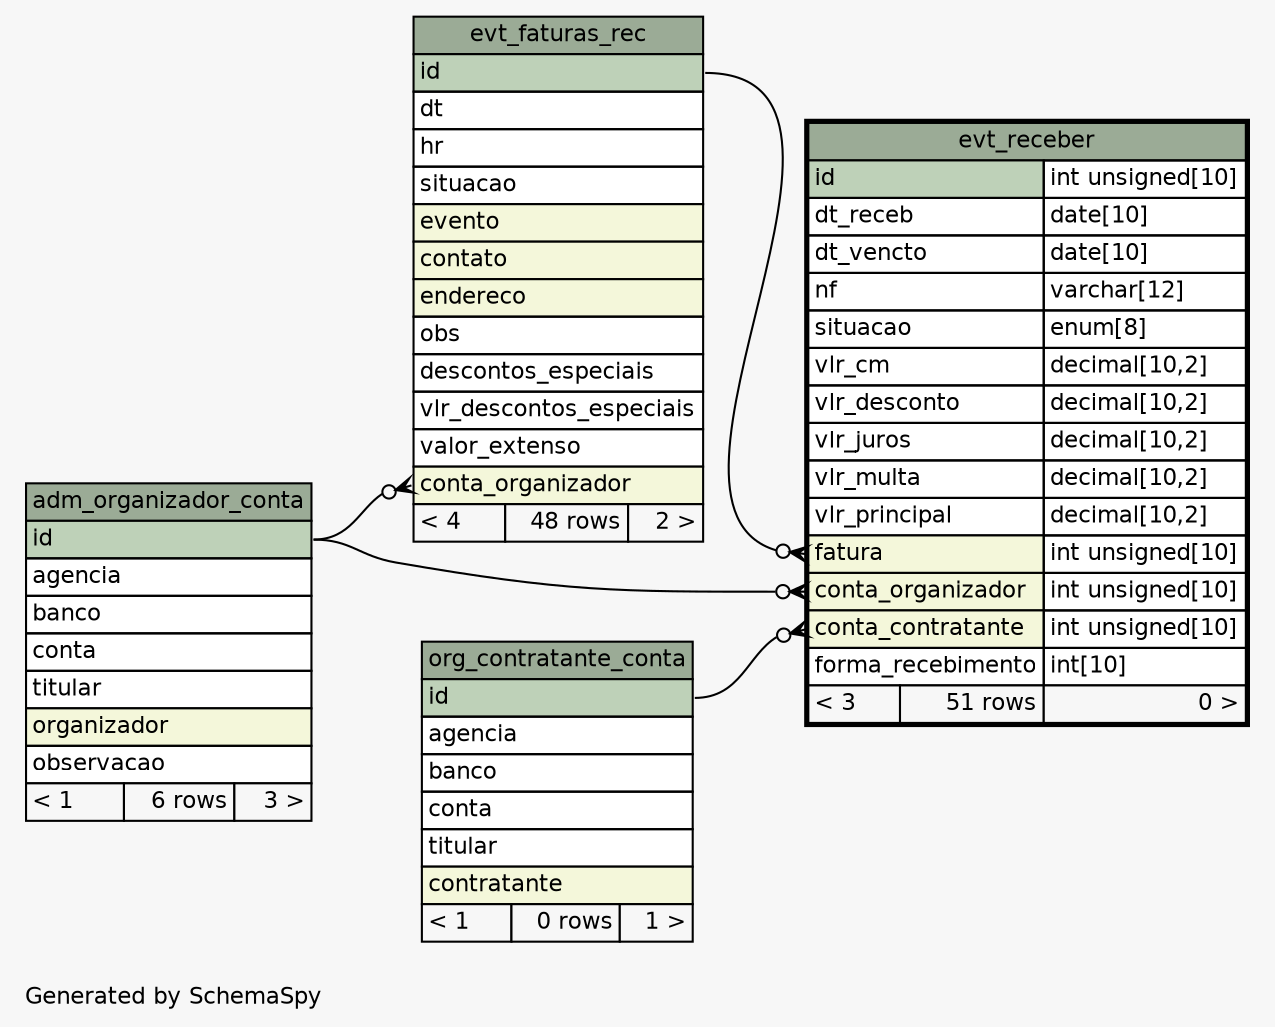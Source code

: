 // dot 2.38.0 on Windows 10 10.0
// SchemaSpy rev 590
digraph "oneDegreeRelationshipsDiagram" {
  graph [
    rankdir="RL"
    bgcolor="#f7f7f7"
    label="\nGenerated by SchemaSpy"
    labeljust="l"
    nodesep="0.18"
    ranksep="0.46"
    fontname="Helvetica"
    fontsize="11"
  ];
  node [
    fontname="Helvetica"
    fontsize="11"
    shape="plaintext"
  ];
  edge [
    arrowsize="0.8"
  ];
  "evt_faturas_rec":"conta_organizador":w -> "adm_organizador_conta":"id":e [arrowhead=none dir=back arrowtail=crowodot];
  "evt_receber":"conta_contratante":w -> "org_contratante_conta":"id":e [arrowhead=none dir=back arrowtail=crowodot];
  "evt_receber":"conta_organizador":w -> "adm_organizador_conta":"id":e [arrowhead=none dir=back arrowtail=crowodot];
  "evt_receber":"fatura":w -> "evt_faturas_rec":"id":e [arrowhead=none dir=back arrowtail=crowodot];
  "adm_organizador_conta" [
    label=<
    <TABLE BORDER="0" CELLBORDER="1" CELLSPACING="0" BGCOLOR="#ffffff">
      <TR><TD COLSPAN="3" BGCOLOR="#9bab96" ALIGN="CENTER">adm_organizador_conta</TD></TR>
      <TR><TD PORT="id" COLSPAN="3" BGCOLOR="#bed1b8" ALIGN="LEFT">id</TD></TR>
      <TR><TD PORT="agencia" COLSPAN="3" ALIGN="LEFT">agencia</TD></TR>
      <TR><TD PORT="banco" COLSPAN="3" ALIGN="LEFT">banco</TD></TR>
      <TR><TD PORT="conta" COLSPAN="3" ALIGN="LEFT">conta</TD></TR>
      <TR><TD PORT="titular" COLSPAN="3" ALIGN="LEFT">titular</TD></TR>
      <TR><TD PORT="organizador" COLSPAN="3" BGCOLOR="#f4f7da" ALIGN="LEFT">organizador</TD></TR>
      <TR><TD PORT="observacao" COLSPAN="3" ALIGN="LEFT">observacao</TD></TR>
      <TR><TD ALIGN="LEFT" BGCOLOR="#f7f7f7">&lt; 1</TD><TD ALIGN="RIGHT" BGCOLOR="#f7f7f7">6 rows</TD><TD ALIGN="RIGHT" BGCOLOR="#f7f7f7">3 &gt;</TD></TR>
    </TABLE>>
    URL="adm_organizador_conta.html"
    tooltip="adm_organizador_conta"
  ];
  "evt_faturas_rec" [
    label=<
    <TABLE BORDER="0" CELLBORDER="1" CELLSPACING="0" BGCOLOR="#ffffff">
      <TR><TD COLSPAN="3" BGCOLOR="#9bab96" ALIGN="CENTER">evt_faturas_rec</TD></TR>
      <TR><TD PORT="id" COLSPAN="3" BGCOLOR="#bed1b8" ALIGN="LEFT">id</TD></TR>
      <TR><TD PORT="dt" COLSPAN="3" ALIGN="LEFT">dt</TD></TR>
      <TR><TD PORT="hr" COLSPAN="3" ALIGN="LEFT">hr</TD></TR>
      <TR><TD PORT="situacao" COLSPAN="3" ALIGN="LEFT">situacao</TD></TR>
      <TR><TD PORT="evento" COLSPAN="3" BGCOLOR="#f4f7da" ALIGN="LEFT">evento</TD></TR>
      <TR><TD PORT="contato" COLSPAN="3" BGCOLOR="#f4f7da" ALIGN="LEFT">contato</TD></TR>
      <TR><TD PORT="endereco" COLSPAN="3" BGCOLOR="#f4f7da" ALIGN="LEFT">endereco</TD></TR>
      <TR><TD PORT="obs" COLSPAN="3" ALIGN="LEFT">obs</TD></TR>
      <TR><TD PORT="descontos_especiais" COLSPAN="3" ALIGN="LEFT">descontos_especiais</TD></TR>
      <TR><TD PORT="vlr_descontos_especiais" COLSPAN="3" ALIGN="LEFT">vlr_descontos_especiais</TD></TR>
      <TR><TD PORT="valor_extenso" COLSPAN="3" ALIGN="LEFT">valor_extenso</TD></TR>
      <TR><TD PORT="conta_organizador" COLSPAN="3" BGCOLOR="#f4f7da" ALIGN="LEFT">conta_organizador</TD></TR>
      <TR><TD ALIGN="LEFT" BGCOLOR="#f7f7f7">&lt; 4</TD><TD ALIGN="RIGHT" BGCOLOR="#f7f7f7">48 rows</TD><TD ALIGN="RIGHT" BGCOLOR="#f7f7f7">2 &gt;</TD></TR>
    </TABLE>>
    URL="evt_faturas_rec.html"
    tooltip="evt_faturas_rec"
  ];
  "evt_receber" [
    label=<
    <TABLE BORDER="2" CELLBORDER="1" CELLSPACING="0" BGCOLOR="#ffffff">
      <TR><TD COLSPAN="3" BGCOLOR="#9bab96" ALIGN="CENTER">evt_receber</TD></TR>
      <TR><TD PORT="id" COLSPAN="2" BGCOLOR="#bed1b8" ALIGN="LEFT">id</TD><TD PORT="id.type" ALIGN="LEFT">int unsigned[10]</TD></TR>
      <TR><TD PORT="dt_receb" COLSPAN="2" ALIGN="LEFT">dt_receb</TD><TD PORT="dt_receb.type" ALIGN="LEFT">date[10]</TD></TR>
      <TR><TD PORT="dt_vencto" COLSPAN="2" ALIGN="LEFT">dt_vencto</TD><TD PORT="dt_vencto.type" ALIGN="LEFT">date[10]</TD></TR>
      <TR><TD PORT="nf" COLSPAN="2" ALIGN="LEFT">nf</TD><TD PORT="nf.type" ALIGN="LEFT">varchar[12]</TD></TR>
      <TR><TD PORT="situacao" COLSPAN="2" ALIGN="LEFT">situacao</TD><TD PORT="situacao.type" ALIGN="LEFT">enum[8]</TD></TR>
      <TR><TD PORT="vlr_cm" COLSPAN="2" ALIGN="LEFT">vlr_cm</TD><TD PORT="vlr_cm.type" ALIGN="LEFT">decimal[10,2]</TD></TR>
      <TR><TD PORT="vlr_desconto" COLSPAN="2" ALIGN="LEFT">vlr_desconto</TD><TD PORT="vlr_desconto.type" ALIGN="LEFT">decimal[10,2]</TD></TR>
      <TR><TD PORT="vlr_juros" COLSPAN="2" ALIGN="LEFT">vlr_juros</TD><TD PORT="vlr_juros.type" ALIGN="LEFT">decimal[10,2]</TD></TR>
      <TR><TD PORT="vlr_multa" COLSPAN="2" ALIGN="LEFT">vlr_multa</TD><TD PORT="vlr_multa.type" ALIGN="LEFT">decimal[10,2]</TD></TR>
      <TR><TD PORT="vlr_principal" COLSPAN="2" ALIGN="LEFT">vlr_principal</TD><TD PORT="vlr_principal.type" ALIGN="LEFT">decimal[10,2]</TD></TR>
      <TR><TD PORT="fatura" COLSPAN="2" BGCOLOR="#f4f7da" ALIGN="LEFT">fatura</TD><TD PORT="fatura.type" ALIGN="LEFT">int unsigned[10]</TD></TR>
      <TR><TD PORT="conta_organizador" COLSPAN="2" BGCOLOR="#f4f7da" ALIGN="LEFT">conta_organizador</TD><TD PORT="conta_organizador.type" ALIGN="LEFT">int unsigned[10]</TD></TR>
      <TR><TD PORT="conta_contratante" COLSPAN="2" BGCOLOR="#f4f7da" ALIGN="LEFT">conta_contratante</TD><TD PORT="conta_contratante.type" ALIGN="LEFT">int unsigned[10]</TD></TR>
      <TR><TD PORT="forma_recebimento" COLSPAN="2" ALIGN="LEFT">forma_recebimento</TD><TD PORT="forma_recebimento.type" ALIGN="LEFT">int[10]</TD></TR>
      <TR><TD ALIGN="LEFT" BGCOLOR="#f7f7f7">&lt; 3</TD><TD ALIGN="RIGHT" BGCOLOR="#f7f7f7">51 rows</TD><TD ALIGN="RIGHT" BGCOLOR="#f7f7f7">0 &gt;</TD></TR>
    </TABLE>>
    URL="evt_receber.html"
    tooltip="evt_receber"
  ];
  "org_contratante_conta" [
    label=<
    <TABLE BORDER="0" CELLBORDER="1" CELLSPACING="0" BGCOLOR="#ffffff">
      <TR><TD COLSPAN="3" BGCOLOR="#9bab96" ALIGN="CENTER">org_contratante_conta</TD></TR>
      <TR><TD PORT="id" COLSPAN="3" BGCOLOR="#bed1b8" ALIGN="LEFT">id</TD></TR>
      <TR><TD PORT="agencia" COLSPAN="3" ALIGN="LEFT">agencia</TD></TR>
      <TR><TD PORT="banco" COLSPAN="3" ALIGN="LEFT">banco</TD></TR>
      <TR><TD PORT="conta" COLSPAN="3" ALIGN="LEFT">conta</TD></TR>
      <TR><TD PORT="titular" COLSPAN="3" ALIGN="LEFT">titular</TD></TR>
      <TR><TD PORT="contratante" COLSPAN="3" BGCOLOR="#f4f7da" ALIGN="LEFT">contratante</TD></TR>
      <TR><TD ALIGN="LEFT" BGCOLOR="#f7f7f7">&lt; 1</TD><TD ALIGN="RIGHT" BGCOLOR="#f7f7f7">0 rows</TD><TD ALIGN="RIGHT" BGCOLOR="#f7f7f7">1 &gt;</TD></TR>
    </TABLE>>
    URL="org_contratante_conta.html"
    tooltip="org_contratante_conta"
  ];
}
